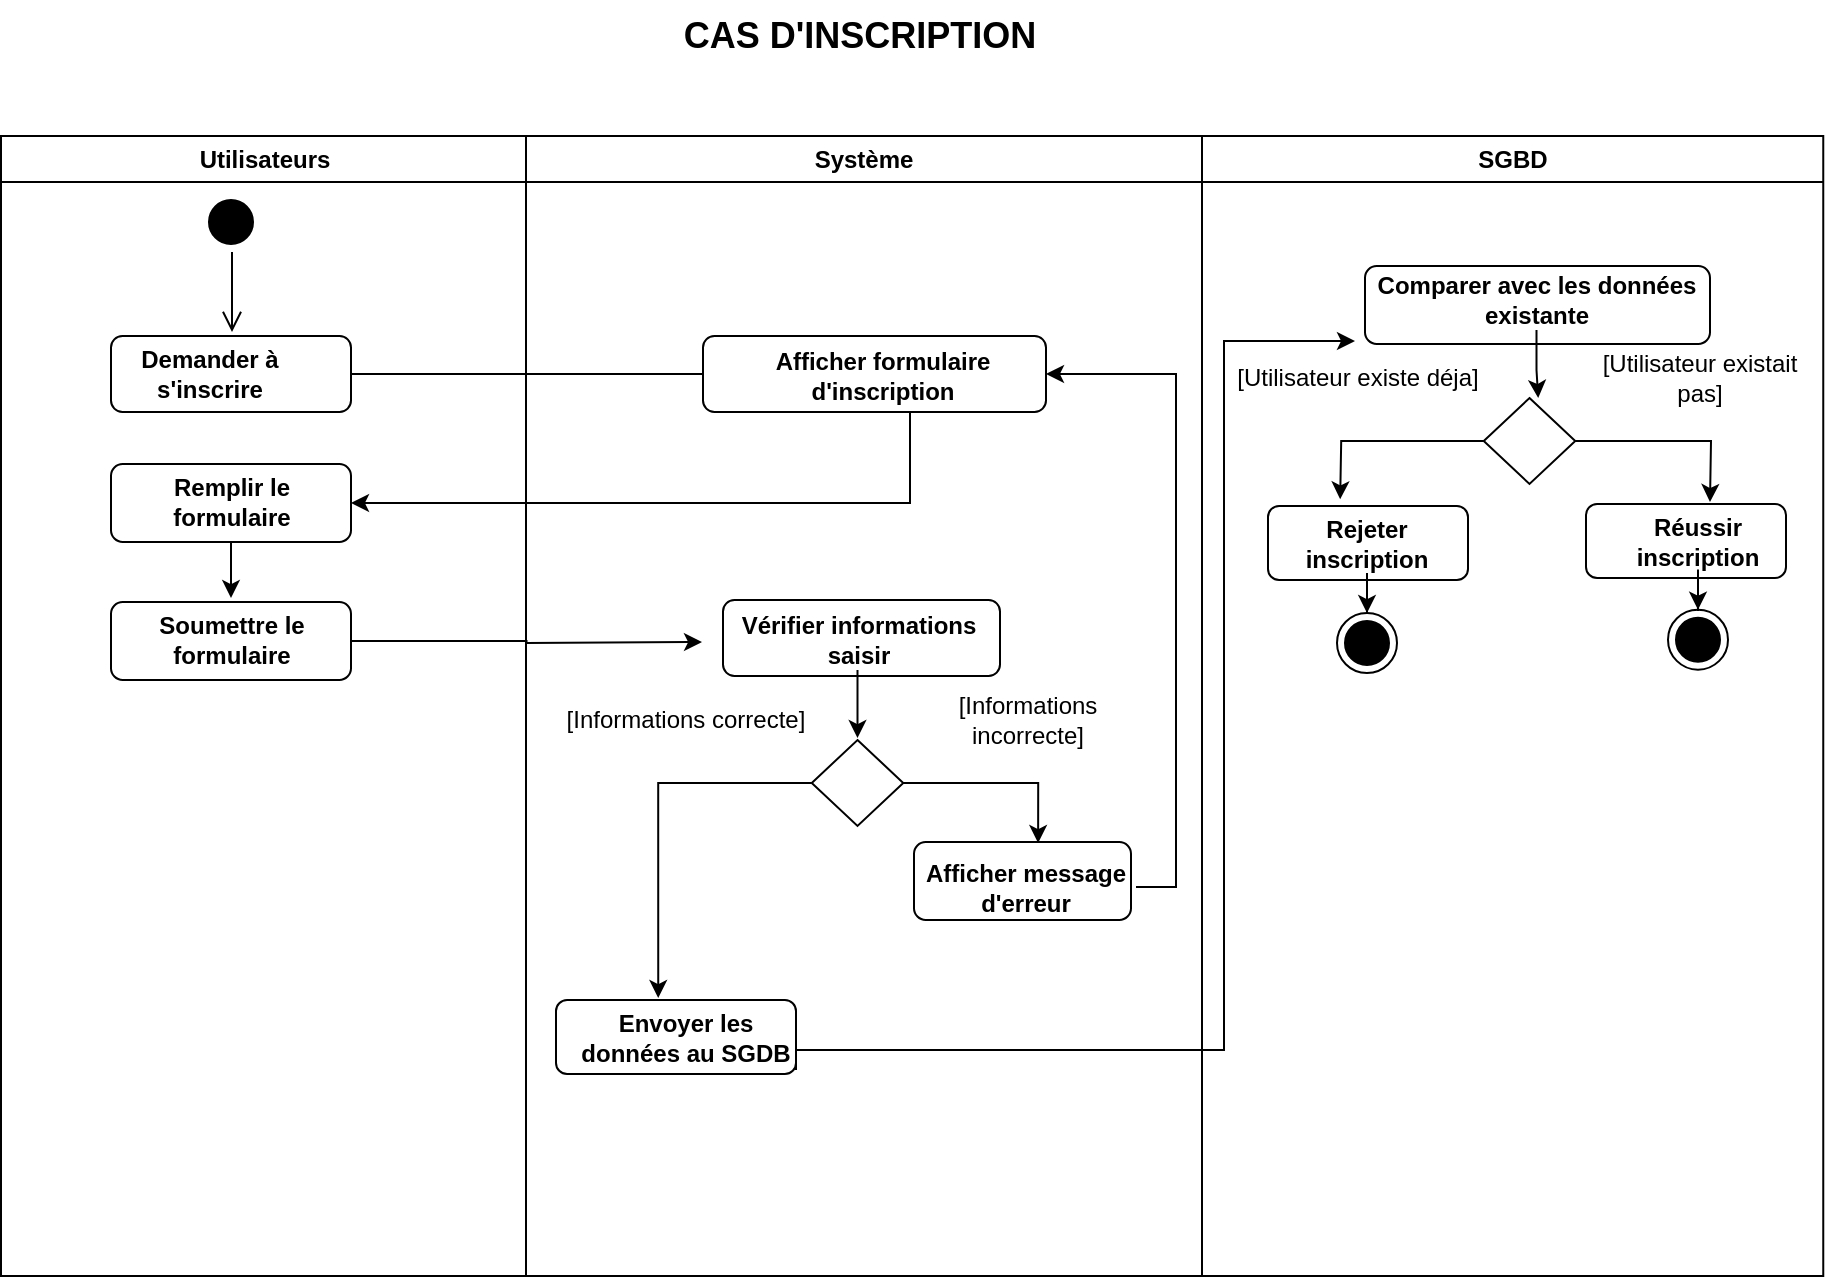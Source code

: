 <mxfile version="26.2.14">
  <diagram name="Page-1" id="e7e014a7-5840-1c2e-5031-d8a46d1fe8dd">
    <mxGraphModel dx="866" dy="519" grid="0" gridSize="10" guides="1" tooltips="1" connect="1" arrows="1" fold="1" page="1" pageScale="1" pageWidth="1169" pageHeight="826" background="none" math="0" shadow="0">
      <root>
        <mxCell id="0" />
        <mxCell id="1" parent="0" />
        <mxCell id="2" value="Utilisateurs" style="swimlane;whiteSpace=wrap;movable=1;resizable=1;rotatable=1;deletable=1;editable=1;locked=0;connectable=1;" parent="1" vertex="1">
          <mxGeometry x="164.5" y="128" width="262.5" height="570" as="geometry" />
        </mxCell>
        <mxCell id="5" value="" style="ellipse;shape=startState;fillColor=#000000;strokeColor=#000000;" parent="2" vertex="1">
          <mxGeometry x="100" y="28" width="30" height="30" as="geometry" />
        </mxCell>
        <mxCell id="6" value="" style="edgeStyle=elbowEdgeStyle;elbow=horizontal;verticalAlign=bottom;endArrow=open;endSize=8;strokeColor=#000000;endFill=1;rounded=0" parent="2" source="5" edge="1">
          <mxGeometry x="100" y="40" as="geometry">
            <mxPoint x="115.5" y="98" as="targetPoint" />
          </mxGeometry>
        </mxCell>
        <mxCell id="aJgPdssfd5ZBFopepQbS-44" style="edgeStyle=orthogonalEdgeStyle;rounded=0;orthogonalLoop=1;jettySize=auto;html=1;" parent="2" source="aJgPdssfd5ZBFopepQbS-41" edge="1">
          <mxGeometry relative="1" as="geometry">
            <mxPoint x="364.417" y="119" as="targetPoint" />
          </mxGeometry>
        </mxCell>
        <mxCell id="aJgPdssfd5ZBFopepQbS-41" value="" style="rounded=1;whiteSpace=wrap;html=1;" parent="2" vertex="1">
          <mxGeometry x="55" y="100" width="120" height="38" as="geometry" />
        </mxCell>
        <mxCell id="aJgPdssfd5ZBFopepQbS-42" value="&lt;b&gt;Demander à s&#39;inscrire&lt;/b&gt;" style="text;html=1;align=center;verticalAlign=middle;whiteSpace=wrap;rounded=0;" parent="2" vertex="1">
          <mxGeometry x="63" y="104" width="82" height="30" as="geometry" />
        </mxCell>
        <mxCell id="aJgPdssfd5ZBFopepQbS-51" style="edgeStyle=orthogonalEdgeStyle;rounded=0;orthogonalLoop=1;jettySize=auto;html=1;" parent="2" source="aJgPdssfd5ZBFopepQbS-48" edge="1">
          <mxGeometry relative="1" as="geometry">
            <mxPoint x="115" y="231.005" as="targetPoint" />
          </mxGeometry>
        </mxCell>
        <mxCell id="aJgPdssfd5ZBFopepQbS-48" value="" style="rounded=1;whiteSpace=wrap;html=1;" parent="2" vertex="1">
          <mxGeometry x="55" y="164" width="120" height="39" as="geometry" />
        </mxCell>
        <mxCell id="aJgPdssfd5ZBFopepQbS-49" value="&lt;b&gt;Remplir le formulaire&lt;/b&gt;" style="text;html=1;align=center;verticalAlign=middle;whiteSpace=wrap;rounded=0;" parent="2" vertex="1">
          <mxGeometry x="76" y="168" width="78" height="30" as="geometry" />
        </mxCell>
        <mxCell id="aJgPdssfd5ZBFopepQbS-54" style="edgeStyle=orthogonalEdgeStyle;rounded=0;orthogonalLoop=1;jettySize=auto;html=1;" parent="2" source="aJgPdssfd5ZBFopepQbS-52" edge="1">
          <mxGeometry relative="1" as="geometry">
            <mxPoint x="350.5" y="253" as="targetPoint" />
          </mxGeometry>
        </mxCell>
        <mxCell id="aJgPdssfd5ZBFopepQbS-52" value="" style="rounded=1;whiteSpace=wrap;html=1;" parent="2" vertex="1">
          <mxGeometry x="55" y="233" width="120" height="39" as="geometry" />
        </mxCell>
        <mxCell id="aJgPdssfd5ZBFopepQbS-53" value="&lt;b&gt;Soumettre le formulaire&lt;/b&gt;" style="text;html=1;align=center;verticalAlign=middle;whiteSpace=wrap;rounded=0;" parent="2" vertex="1">
          <mxGeometry x="76" y="237" width="78" height="30" as="geometry" />
        </mxCell>
        <mxCell id="3" value="Système" style="swimlane;whiteSpace=wrap;movable=1;resizable=1;rotatable=1;deletable=1;editable=1;locked=0;connectable=1;" parent="1" vertex="1">
          <mxGeometry x="427" y="128" width="338" height="570" as="geometry" />
        </mxCell>
        <mxCell id="aJgPdssfd5ZBFopepQbS-45" value="" style="rounded=1;whiteSpace=wrap;html=1;" parent="3" vertex="1">
          <mxGeometry x="88.5" y="100" width="171.5" height="38" as="geometry" />
        </mxCell>
        <mxCell id="aJgPdssfd5ZBFopepQbS-46" value="&lt;b&gt;Afficher formulaire d&#39;inscription&lt;/b&gt;" style="text;html=1;align=center;verticalAlign=middle;whiteSpace=wrap;rounded=0;" parent="3" vertex="1">
          <mxGeometry x="115.5" y="105" width="124.5" height="30" as="geometry" />
        </mxCell>
        <mxCell id="aJgPdssfd5ZBFopepQbS-55" value="" style="rounded=1;whiteSpace=wrap;html=1;" parent="3" vertex="1">
          <mxGeometry x="98.5" y="232" width="138.5" height="38" as="geometry" />
        </mxCell>
        <mxCell id="aJgPdssfd5ZBFopepQbS-67" style="edgeStyle=orthogonalEdgeStyle;rounded=0;orthogonalLoop=1;jettySize=auto;html=1;" parent="3" source="aJgPdssfd5ZBFopepQbS-56" edge="1">
          <mxGeometry relative="1" as="geometry">
            <mxPoint x="165.75" y="301.005" as="targetPoint" />
          </mxGeometry>
        </mxCell>
        <mxCell id="aJgPdssfd5ZBFopepQbS-56" value="&lt;b&gt;Vérifier informations saisir&lt;/b&gt;" style="text;html=1;align=center;verticalAlign=middle;whiteSpace=wrap;rounded=0;" parent="3" vertex="1">
          <mxGeometry x="103.5" y="237" width="124.5" height="30" as="geometry" />
        </mxCell>
        <mxCell id="aJgPdssfd5ZBFopepQbS-74" style="edgeStyle=orthogonalEdgeStyle;rounded=0;orthogonalLoop=1;jettySize=auto;html=1;entryX=0.426;entryY=-0.027;entryDx=0;entryDy=0;entryPerimeter=0;" parent="3" source="aJgPdssfd5ZBFopepQbS-61" target="aJgPdssfd5ZBFopepQbS-101" edge="1">
          <mxGeometry relative="1" as="geometry">
            <mxPoint x="71.083" y="352.672" as="targetPoint" />
          </mxGeometry>
        </mxCell>
        <mxCell id="aJgPdssfd5ZBFopepQbS-61" value="" style="rhombus;whiteSpace=wrap;html=1;" parent="3" vertex="1">
          <mxGeometry x="142.88" y="302" width="45.75" height="43" as="geometry" />
        </mxCell>
        <mxCell id="Z1i1sD15mt1dR7P6Gg6X-9" style="edgeStyle=orthogonalEdgeStyle;rounded=0;orthogonalLoop=1;jettySize=auto;html=1;entryX=1;entryY=0.5;entryDx=0;entryDy=0;exitX=1;exitY=0.5;exitDx=0;exitDy=0;" edge="1" parent="3" source="aJgPdssfd5ZBFopepQbS-71" target="aJgPdssfd5ZBFopepQbS-45">
          <mxGeometry relative="1" as="geometry">
            <mxPoint x="264.986" y="173.421" as="targetPoint" />
          </mxGeometry>
        </mxCell>
        <mxCell id="aJgPdssfd5ZBFopepQbS-65" value="" style="rounded=1;whiteSpace=wrap;html=1;" parent="3" vertex="1">
          <mxGeometry x="194" y="353" width="108.5" height="39" as="geometry" />
        </mxCell>
        <mxCell id="aJgPdssfd5ZBFopepQbS-66" style="edgeStyle=orthogonalEdgeStyle;rounded=0;orthogonalLoop=1;jettySize=auto;html=1;entryX=0.572;entryY=0.013;entryDx=0;entryDy=0;entryPerimeter=0;" parent="3" source="aJgPdssfd5ZBFopepQbS-61" target="aJgPdssfd5ZBFopepQbS-65" edge="1">
          <mxGeometry relative="1" as="geometry" />
        </mxCell>
        <mxCell id="aJgPdssfd5ZBFopepQbS-71" value="&lt;b&gt;Afficher message d&#39;erreur&lt;/b&gt;" style="text;html=1;align=center;verticalAlign=middle;whiteSpace=wrap;rounded=0;" parent="3" vertex="1">
          <mxGeometry x="195" y="360.5" width="110" height="30" as="geometry" />
        </mxCell>
        <mxCell id="aJgPdssfd5ZBFopepQbS-78" value="[Informations correcte]" style="text;html=1;align=center;verticalAlign=middle;whiteSpace=wrap;rounded=0;" parent="3" vertex="1">
          <mxGeometry x="18" y="277" width="124" height="30" as="geometry" />
        </mxCell>
        <mxCell id="aJgPdssfd5ZBFopepQbS-79" value="[Informations incorrecte]" style="text;html=1;align=center;verticalAlign=middle;whiteSpace=wrap;rounded=0;" parent="3" vertex="1">
          <mxGeometry x="188.63" y="277" width="124" height="30" as="geometry" />
        </mxCell>
        <mxCell id="aJgPdssfd5ZBFopepQbS-101" value="" style="rounded=1;whiteSpace=wrap;html=1;" parent="3" vertex="1">
          <mxGeometry x="15" y="432" width="120" height="37" as="geometry" />
        </mxCell>
        <mxCell id="aJgPdssfd5ZBFopepQbS-102" value="&lt;b&gt;Envoyer les données au SGDB&lt;/b&gt;" style="text;html=1;align=center;verticalAlign=middle;whiteSpace=wrap;rounded=0;" parent="3" vertex="1">
          <mxGeometry x="25" y="436" width="110" height="30" as="geometry" />
        </mxCell>
        <mxCell id="aJgPdssfd5ZBFopepQbS-50" style="edgeStyle=orthogonalEdgeStyle;rounded=0;orthogonalLoop=1;jettySize=auto;html=1;entryX=1;entryY=0.5;entryDx=0;entryDy=0;" parent="1" source="aJgPdssfd5ZBFopepQbS-45" target="aJgPdssfd5ZBFopepQbS-48" edge="1">
          <mxGeometry relative="1" as="geometry">
            <Array as="points">
              <mxPoint x="619" y="311" />
            </Array>
          </mxGeometry>
        </mxCell>
        <mxCell id="aJgPdssfd5ZBFopepQbS-80" value="SGBD" style="swimlane;whiteSpace=wrap;movable=1;resizable=1;rotatable=1;deletable=1;editable=1;locked=0;connectable=1;" parent="1" vertex="1">
          <mxGeometry x="765" y="128" width="310.63" height="570" as="geometry" />
        </mxCell>
        <mxCell id="aJgPdssfd5ZBFopepQbS-114" value="" style="rounded=1;whiteSpace=wrap;html=1;" parent="aJgPdssfd5ZBFopepQbS-80" vertex="1">
          <mxGeometry x="192" y="184" width="100" height="37" as="geometry" />
        </mxCell>
        <mxCell id="aJgPdssfd5ZBFopepQbS-98" value="" style="rounded=1;whiteSpace=wrap;html=1;" parent="aJgPdssfd5ZBFopepQbS-80" vertex="1">
          <mxGeometry x="81.5" y="65" width="172.5" height="39" as="geometry" />
        </mxCell>
        <mxCell id="aJgPdssfd5ZBFopepQbS-99" value="&lt;b&gt;Comparer avec les données existante&lt;/b&gt;" style="text;html=1;align=center;verticalAlign=middle;whiteSpace=wrap;rounded=0;" parent="aJgPdssfd5ZBFopepQbS-80" vertex="1">
          <mxGeometry x="83" y="67" width="168.5" height="30" as="geometry" />
        </mxCell>
        <mxCell id="aJgPdssfd5ZBFopepQbS-104" style="edgeStyle=orthogonalEdgeStyle;rounded=0;orthogonalLoop=1;jettySize=auto;html=1;" parent="aJgPdssfd5ZBFopepQbS-80" source="aJgPdssfd5ZBFopepQbS-105" edge="1">
          <mxGeometry relative="1" as="geometry">
            <mxPoint x="69.083" y="181.672" as="targetPoint" />
          </mxGeometry>
        </mxCell>
        <mxCell id="aJgPdssfd5ZBFopepQbS-105" value="" style="rhombus;whiteSpace=wrap;html=1;" parent="aJgPdssfd5ZBFopepQbS-80" vertex="1">
          <mxGeometry x="140.88" y="131" width="45.75" height="43" as="geometry" />
        </mxCell>
        <mxCell id="aJgPdssfd5ZBFopepQbS-106" style="edgeStyle=orthogonalEdgeStyle;rounded=0;orthogonalLoop=1;jettySize=auto;html=1;entryX=0.572;entryY=0.013;entryDx=0;entryDy=0;entryPerimeter=0;" parent="aJgPdssfd5ZBFopepQbS-80" source="aJgPdssfd5ZBFopepQbS-105" edge="1">
          <mxGeometry relative="1" as="geometry">
            <mxPoint x="254" y="183" as="targetPoint" />
          </mxGeometry>
        </mxCell>
        <mxCell id="aJgPdssfd5ZBFopepQbS-107" value="&lt;b&gt;Réussir inscription&lt;/b&gt;" style="text;html=1;align=center;verticalAlign=middle;whiteSpace=wrap;rounded=0;" parent="aJgPdssfd5ZBFopepQbS-80" vertex="1">
          <mxGeometry x="204" y="187.5" width="88" height="30" as="geometry" />
        </mxCell>
        <mxCell id="aJgPdssfd5ZBFopepQbS-108" value="" style="rounded=1;whiteSpace=wrap;html=1;" parent="aJgPdssfd5ZBFopepQbS-80" vertex="1">
          <mxGeometry x="33" y="185" width="100" height="37" as="geometry" />
        </mxCell>
        <mxCell id="aJgPdssfd5ZBFopepQbS-109" value="&lt;b&gt;Rejeter inscription&lt;/b&gt;" style="text;html=1;align=center;verticalAlign=middle;whiteSpace=wrap;rounded=0;" parent="aJgPdssfd5ZBFopepQbS-80" vertex="1">
          <mxGeometry x="32" y="189" width="101" height="30" as="geometry" />
        </mxCell>
        <mxCell id="aJgPdssfd5ZBFopepQbS-110" value="[Utilisateur existe déja]" style="text;html=1;align=center;verticalAlign=middle;whiteSpace=wrap;rounded=0;" parent="aJgPdssfd5ZBFopepQbS-80" vertex="1">
          <mxGeometry x="16" y="106" width="124" height="30" as="geometry" />
        </mxCell>
        <mxCell id="aJgPdssfd5ZBFopepQbS-111" value="[Utilisateur existait pas]" style="text;html=1;align=center;verticalAlign=middle;whiteSpace=wrap;rounded=0;" parent="aJgPdssfd5ZBFopepQbS-80" vertex="1">
          <mxGeometry x="186.63" y="106" width="124" height="30" as="geometry" />
        </mxCell>
        <mxCell id="aJgPdssfd5ZBFopepQbS-103" style="edgeStyle=orthogonalEdgeStyle;rounded=0;orthogonalLoop=1;jettySize=auto;html=1;entryX=0;entryY=0.5;entryDx=0;entryDy=0;exitX=1;exitY=0.5;exitDx=0;exitDy=0;" parent="aJgPdssfd5ZBFopepQbS-80" edge="1">
          <mxGeometry relative="1" as="geometry">
            <mxPoint x="-203.0" y="467" as="sourcePoint" />
            <mxPoint x="76.5" y="102.5" as="targetPoint" />
            <Array as="points">
              <mxPoint x="-203" y="457" />
              <mxPoint x="11" y="457" />
              <mxPoint x="11" y="103" />
            </Array>
          </mxGeometry>
        </mxCell>
        <mxCell id="aJgPdssfd5ZBFopepQbS-113" style="edgeStyle=orthogonalEdgeStyle;rounded=0;orthogonalLoop=1;jettySize=auto;html=1;entryX=0.595;entryY=0;entryDx=0;entryDy=0;entryPerimeter=0;" parent="aJgPdssfd5ZBFopepQbS-80" source="aJgPdssfd5ZBFopepQbS-99" target="aJgPdssfd5ZBFopepQbS-105" edge="1">
          <mxGeometry relative="1" as="geometry" />
        </mxCell>
        <mxCell id="aJgPdssfd5ZBFopepQbS-116" value="" style="ellipse;html=1;shape=endState;fillColor=#000000;strokeColor=#000000;" parent="1" vertex="1">
          <mxGeometry x="832.5" y="366.505" width="30" height="30" as="geometry" />
        </mxCell>
        <mxCell id="aJgPdssfd5ZBFopepQbS-115" style="edgeStyle=orthogonalEdgeStyle;rounded=0;orthogonalLoop=1;jettySize=auto;html=1;" parent="1" source="aJgPdssfd5ZBFopepQbS-109" target="aJgPdssfd5ZBFopepQbS-116" edge="1">
          <mxGeometry relative="1" as="geometry">
            <mxPoint x="847.5" y="381.505" as="targetPoint" />
          </mxGeometry>
        </mxCell>
        <mxCell id="aJgPdssfd5ZBFopepQbS-118" value="" style="ellipse;html=1;shape=endState;fillColor=#000000;strokeColor=#000000;" parent="1" vertex="1">
          <mxGeometry x="998" y="364.839" width="30" height="30" as="geometry" />
        </mxCell>
        <mxCell id="aJgPdssfd5ZBFopepQbS-117" style="edgeStyle=orthogonalEdgeStyle;rounded=0;orthogonalLoop=1;jettySize=auto;html=1;" parent="1" source="aJgPdssfd5ZBFopepQbS-107" target="aJgPdssfd5ZBFopepQbS-118" edge="1">
          <mxGeometry relative="1" as="geometry">
            <mxPoint x="1013" y="379.839" as="targetPoint" />
          </mxGeometry>
        </mxCell>
        <mxCell id="kwor3Pn5_yZc5-6zr45o-6" value="&lt;blockquote style=&quot;margin: 0 0 0 40px; border: none; padding: 0px;&quot;&gt;&lt;font style=&quot;font-size: 18px;&quot;&gt;&lt;b style=&quot;&quot;&gt;CAS D&#39;INSCRIPTION&lt;/b&gt;&lt;/font&gt;&lt;/blockquote&gt;" style="text;html=1;align=center;verticalAlign=middle;whiteSpace=wrap;rounded=0;" parent="1" vertex="1">
          <mxGeometry x="363" y="60" width="421.5" height="36" as="geometry" />
        </mxCell>
      </root>
    </mxGraphModel>
  </diagram>
</mxfile>
